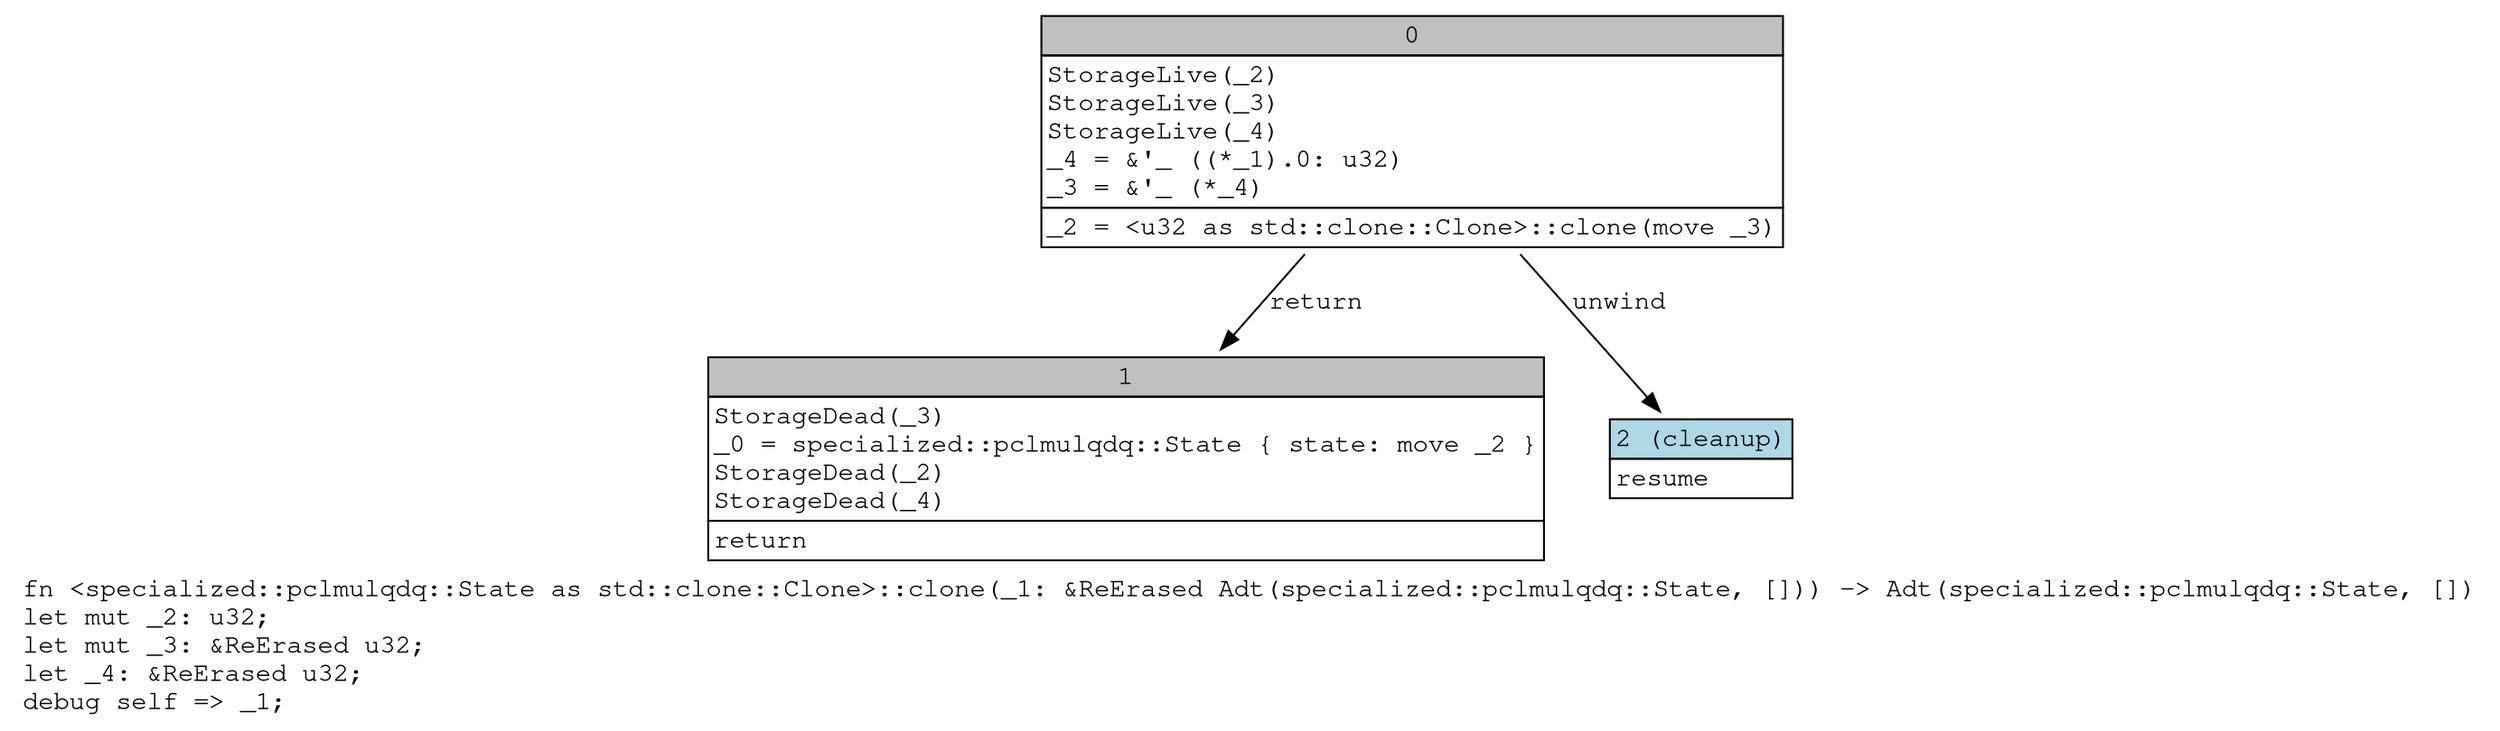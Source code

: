 digraph Mir_0_84 {
    graph [fontname="Courier, monospace"];
    node [fontname="Courier, monospace"];
    edge [fontname="Courier, monospace"];
    label=<fn &lt;specialized::pclmulqdq::State as std::clone::Clone&gt;::clone(_1: &amp;ReErased Adt(specialized::pclmulqdq::State, [])) -&gt; Adt(specialized::pclmulqdq::State, [])<br align="left"/>let mut _2: u32;<br align="left"/>let mut _3: &amp;ReErased u32;<br align="left"/>let _4: &amp;ReErased u32;<br align="left"/>debug self =&gt; _1;<br align="left"/>>;
    bb0__0_84 [shape="none", label=<<table border="0" cellborder="1" cellspacing="0"><tr><td bgcolor="gray" align="center" colspan="1">0</td></tr><tr><td align="left" balign="left">StorageLive(_2)<br/>StorageLive(_3)<br/>StorageLive(_4)<br/>_4 = &amp;'_ ((*_1).0: u32)<br/>_3 = &amp;'_ (*_4)<br/></td></tr><tr><td align="left">_2 = &lt;u32 as std::clone::Clone&gt;::clone(move _3)</td></tr></table>>];
    bb1__0_84 [shape="none", label=<<table border="0" cellborder="1" cellspacing="0"><tr><td bgcolor="gray" align="center" colspan="1">1</td></tr><tr><td align="left" balign="left">StorageDead(_3)<br/>_0 = specialized::pclmulqdq::State { state: move _2 }<br/>StorageDead(_2)<br/>StorageDead(_4)<br/></td></tr><tr><td align="left">return</td></tr></table>>];
    bb2__0_84 [shape="none", label=<<table border="0" cellborder="1" cellspacing="0"><tr><td bgcolor="lightblue" align="center" colspan="1">2 (cleanup)</td></tr><tr><td align="left">resume</td></tr></table>>];
    bb0__0_84 -> bb1__0_84 [label="return"];
    bb0__0_84 -> bb2__0_84 [label="unwind"];
}
